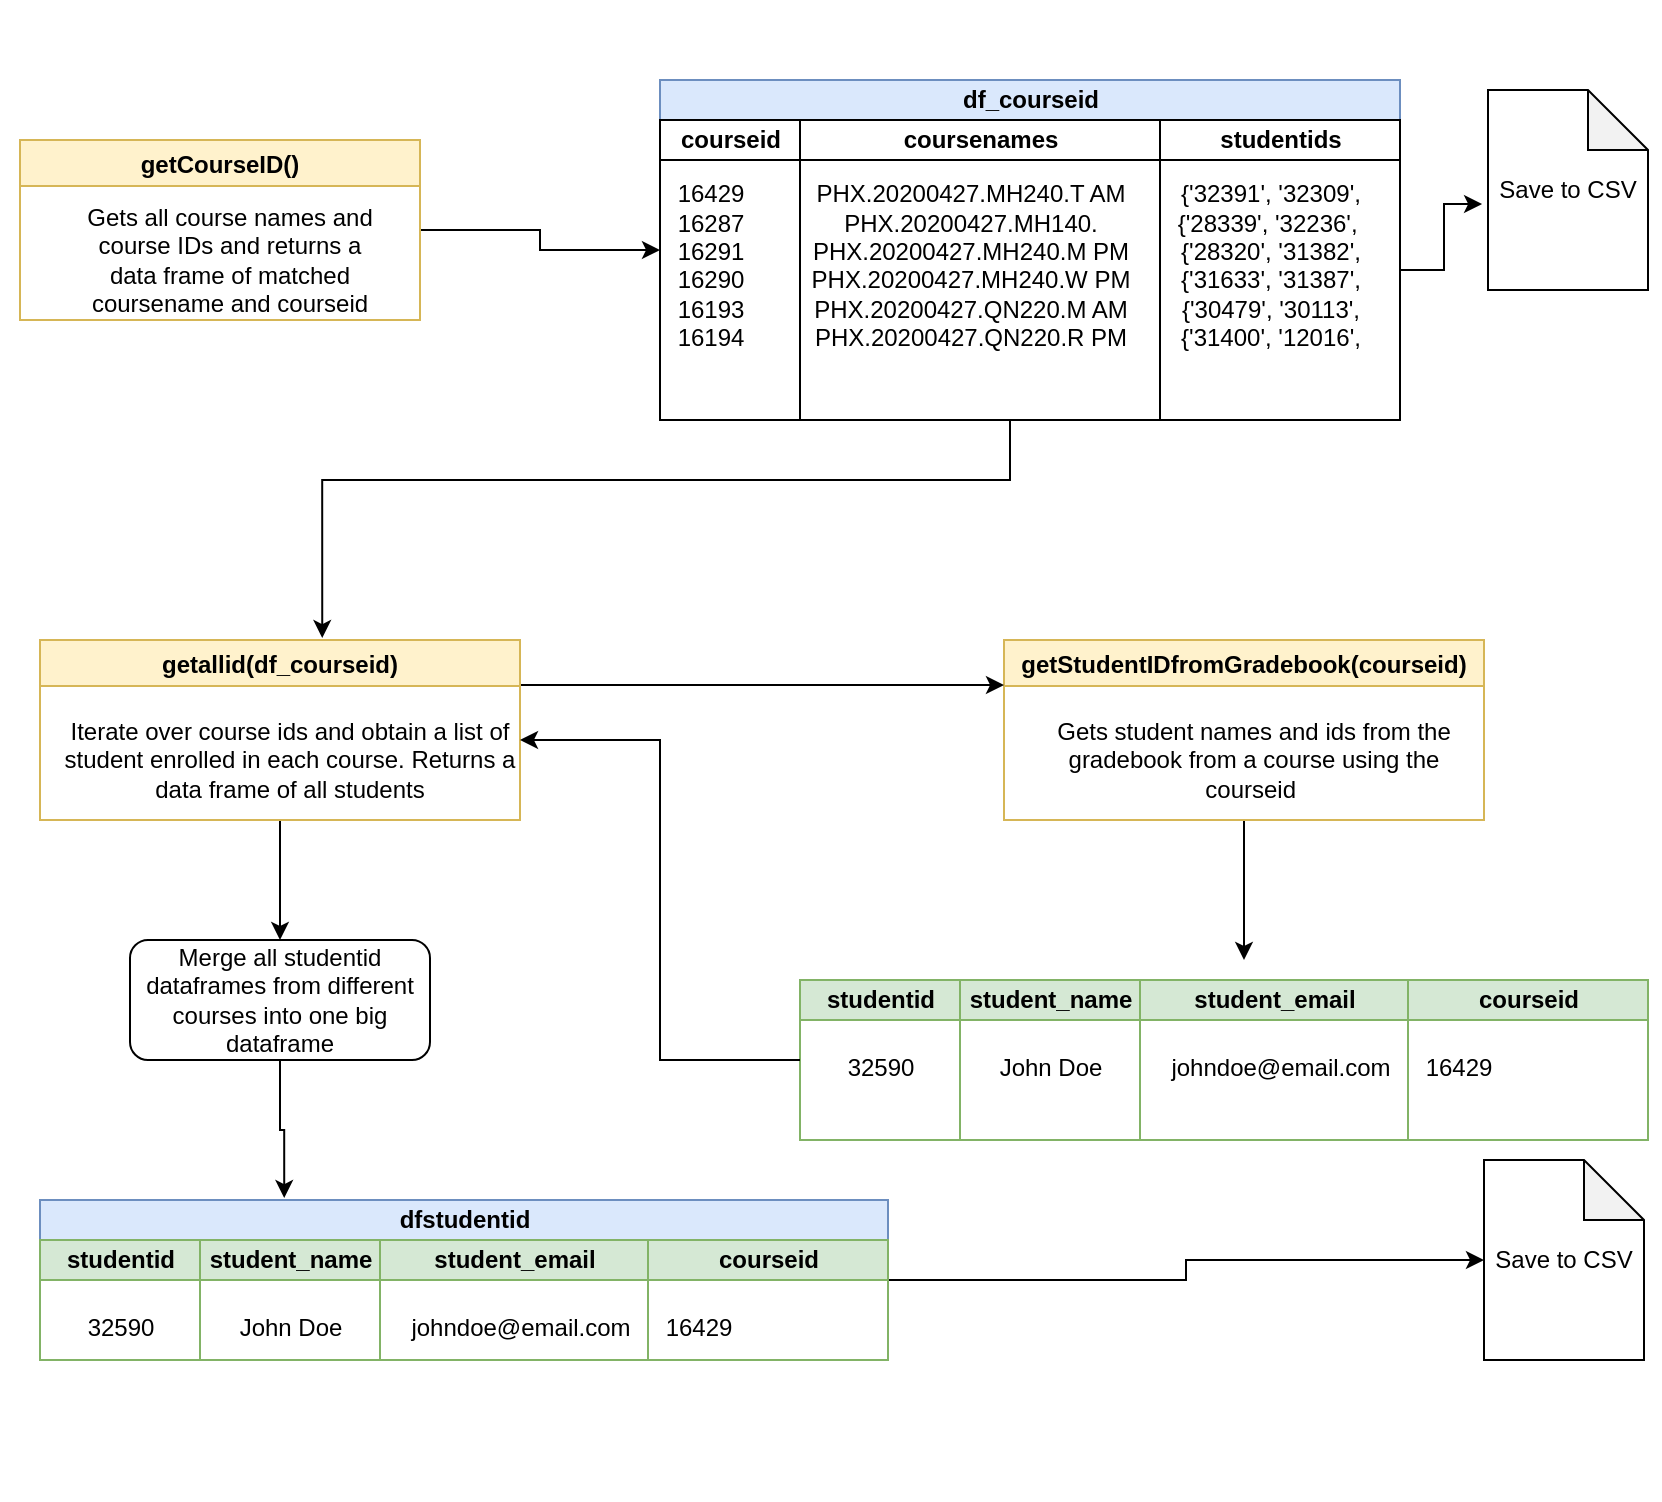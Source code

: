 <mxfile version="13.2.3" type="device"><diagram id="8odln4GKLd23JgIHDnKV" name="Page-1"><mxGraphModel dx="1422" dy="756" grid="1" gridSize="10" guides="1" tooltips="1" connect="1" arrows="1" fold="1" page="1" pageScale="1" pageWidth="850" pageHeight="1100" math="0" shadow="0"><root><mxCell id="0"/><mxCell id="1" parent="0"/><mxCell id="-6H29SUyUZpmMTxIVERA-48" style="edgeStyle=orthogonalEdgeStyle;rounded=0;orthogonalLoop=1;jettySize=auto;html=1;" edge="1" parent="1" source="-6H29SUyUZpmMTxIVERA-6" target="-6H29SUyUZpmMTxIVERA-14"><mxGeometry relative="1" as="geometry"/></mxCell><mxCell id="-6H29SUyUZpmMTxIVERA-6" value="getCourseID()" style="swimlane;fillColor=#fff2cc;strokeColor=#d6b656;" vertex="1" parent="1"><mxGeometry x="30" y="70" width="200" height="90" as="geometry"/></mxCell><mxCell id="-6H29SUyUZpmMTxIVERA-10" value="Gets all course names and course IDs and returns a data frame of matched coursename and courseid" style="text;html=1;strokeColor=none;fillColor=none;align=center;verticalAlign=middle;whiteSpace=wrap;rounded=0;" vertex="1" parent="-6H29SUyUZpmMTxIVERA-6"><mxGeometry x="30" y="40" width="150" height="40" as="geometry"/></mxCell><mxCell id="-6H29SUyUZpmMTxIVERA-68" style="edgeStyle=orthogonalEdgeStyle;rounded=0;orthogonalLoop=1;jettySize=auto;html=1;" edge="1" parent="1" source="-6H29SUyUZpmMTxIVERA-11"><mxGeometry relative="1" as="geometry"><mxPoint x="642" y="480" as="targetPoint"/></mxGeometry></mxCell><mxCell id="-6H29SUyUZpmMTxIVERA-11" value="getStudentIDfromGradebook(courseid)" style="swimlane;fillColor=#fff2cc;strokeColor=#d6b656;" vertex="1" parent="1"><mxGeometry x="522" y="320" width="240" height="90" as="geometry"/></mxCell><mxCell id="-6H29SUyUZpmMTxIVERA-12" value="Gets student names and ids from the gradebook from a course using the courseid&amp;nbsp;" style="text;html=1;strokeColor=none;fillColor=none;align=center;verticalAlign=middle;whiteSpace=wrap;rounded=0;" vertex="1" parent="-6H29SUyUZpmMTxIVERA-11"><mxGeometry x="10" y="40" width="230" height="40" as="geometry"/></mxCell><mxCell id="-6H29SUyUZpmMTxIVERA-24" value="" style="rounded=0;whiteSpace=wrap;html=1;strokeColor=none;" vertex="1" parent="1"><mxGeometry x="20" width="120" height="60" as="geometry"/></mxCell><mxCell id="-6H29SUyUZpmMTxIVERA-25" value="" style="rounded=0;whiteSpace=wrap;html=1;strokeColor=none;" vertex="1" parent="1"><mxGeometry x="40" y="620" width="120" height="60" as="geometry"/></mxCell><mxCell id="-6H29SUyUZpmMTxIVERA-26" value="" style="rounded=0;whiteSpace=wrap;html=1;strokeColor=none;" vertex="1" parent="1"><mxGeometry x="730" y="690" width="120" height="60" as="geometry"/></mxCell><mxCell id="-6H29SUyUZpmMTxIVERA-77" style="edgeStyle=orthogonalEdgeStyle;rounded=0;orthogonalLoop=1;jettySize=auto;html=1;entryX=0.5;entryY=0;entryDx=0;entryDy=0;" edge="1" parent="1" source="-6H29SUyUZpmMTxIVERA-45" target="-6H29SUyUZpmMTxIVERA-73"><mxGeometry relative="1" as="geometry"/></mxCell><mxCell id="-6H29SUyUZpmMTxIVERA-90" style="edgeStyle=orthogonalEdgeStyle;rounded=0;orthogonalLoop=1;jettySize=auto;html=1;exitX=1;exitY=0.25;exitDx=0;exitDy=0;entryX=0;entryY=0.25;entryDx=0;entryDy=0;" edge="1" parent="1" source="-6H29SUyUZpmMTxIVERA-45" target="-6H29SUyUZpmMTxIVERA-11"><mxGeometry relative="1" as="geometry"/></mxCell><mxCell id="-6H29SUyUZpmMTxIVERA-45" value="getallid(df_courseid)" style="swimlane;fillColor=#fff2cc;strokeColor=#d6b656;" vertex="1" parent="1"><mxGeometry x="40" y="320" width="240" height="90" as="geometry"/></mxCell><mxCell id="-6H29SUyUZpmMTxIVERA-46" value="Iterate over course ids and obtain a list of student enrolled in each course. Returns a data frame of all students" style="text;html=1;strokeColor=none;fillColor=none;align=center;verticalAlign=middle;whiteSpace=wrap;rounded=0;" vertex="1" parent="-6H29SUyUZpmMTxIVERA-45"><mxGeometry x="10" y="40" width="230" height="40" as="geometry"/></mxCell><mxCell id="-6H29SUyUZpmMTxIVERA-54" value="" style="swimlane;html=1;childLayout=stackLayout;resizeParent=1;resizeParentMax=0;startSize=0;fillColor=#dae8fc;strokeColor=#6c8ebf;" vertex="1" parent="1"><mxGeometry x="420" y="490" width="424" height="80" as="geometry"/></mxCell><mxCell id="-6H29SUyUZpmMTxIVERA-55" value="studentid" style="swimlane;html=1;startSize=20;fillColor=#d5e8d4;strokeColor=#82b366;" vertex="1" parent="-6H29SUyUZpmMTxIVERA-54"><mxGeometry width="80" height="80" as="geometry"/></mxCell><mxCell id="-6H29SUyUZpmMTxIVERA-56" value="32590" style="text;html=1;align=center;verticalAlign=middle;resizable=0;points=[];autosize=1;" vertex="1" parent="-6H29SUyUZpmMTxIVERA-55"><mxGeometry x="15" y="34" width="50" height="20" as="geometry"/></mxCell><mxCell id="-6H29SUyUZpmMTxIVERA-57" value="&lt;div&gt;student_name&lt;/div&gt;" style="swimlane;html=1;startSize=20;fillColor=#d5e8d4;strokeColor=#82b366;" vertex="1" parent="-6H29SUyUZpmMTxIVERA-54"><mxGeometry x="80" width="90" height="80" as="geometry"/></mxCell><mxCell id="-6H29SUyUZpmMTxIVERA-58" value="John Doe" style="text;html=1;align=center;verticalAlign=middle;resizable=0;points=[];autosize=1;" vertex="1" parent="-6H29SUyUZpmMTxIVERA-57"><mxGeometry x="10" y="34" width="70" height="20" as="geometry"/></mxCell><mxCell id="-6H29SUyUZpmMTxIVERA-59" value="&lt;div&gt;student_email&lt;/div&gt;" style="swimlane;html=1;startSize=20;fillColor=#d5e8d4;strokeColor=#82b366;" vertex="1" parent="-6H29SUyUZpmMTxIVERA-54"><mxGeometry x="170" width="134" height="80" as="geometry"/></mxCell><mxCell id="-6H29SUyUZpmMTxIVERA-60" value="johndoe@email.com" style="text;html=1;align=center;verticalAlign=middle;resizable=0;points=[];autosize=1;" vertex="1" parent="-6H29SUyUZpmMTxIVERA-59"><mxGeometry x="5" y="34" width="130" height="20" as="geometry"/></mxCell><mxCell id="-6H29SUyUZpmMTxIVERA-61" value="&lt;div&gt;courseid&lt;/div&gt;" style="swimlane;html=1;startSize=20;fillColor=#d5e8d4;strokeColor=#82b366;" vertex="1" parent="-6H29SUyUZpmMTxIVERA-54"><mxGeometry x="304" width="120" height="80" as="geometry"/></mxCell><mxCell id="-6H29SUyUZpmMTxIVERA-62" value="16429" style="text;html=1;align=center;verticalAlign=middle;resizable=0;points=[];autosize=1;" vertex="1" parent="-6H29SUyUZpmMTxIVERA-61"><mxGeometry y="34" width="50" height="20" as="geometry"/></mxCell><mxCell id="-6H29SUyUZpmMTxIVERA-84" style="edgeStyle=orthogonalEdgeStyle;rounded=0;orthogonalLoop=1;jettySize=auto;html=1;" edge="1" parent="1" source="-6H29SUyUZpmMTxIVERA-27" target="-6H29SUyUZpmMTxIVERA-83"><mxGeometry relative="1" as="geometry"/></mxCell><mxCell id="-6H29SUyUZpmMTxIVERA-27" value="dfstudentid" style="swimlane;html=1;childLayout=stackLayout;resizeParent=1;resizeParentMax=0;startSize=20;fillColor=#dae8fc;strokeColor=#6c8ebf;" vertex="1" parent="1"><mxGeometry x="40" y="600" width="424" height="80" as="geometry"/></mxCell><mxCell id="-6H29SUyUZpmMTxIVERA-28" value="studentid" style="swimlane;html=1;startSize=20;fillColor=#d5e8d4;strokeColor=#82b366;" vertex="1" parent="-6H29SUyUZpmMTxIVERA-27"><mxGeometry y="20" width="80" height="60" as="geometry"/></mxCell><mxCell id="-6H29SUyUZpmMTxIVERA-32" value="32590" style="text;html=1;align=center;verticalAlign=middle;resizable=0;points=[];autosize=1;" vertex="1" parent="-6H29SUyUZpmMTxIVERA-28"><mxGeometry x="15" y="34" width="50" height="20" as="geometry"/></mxCell><mxCell id="-6H29SUyUZpmMTxIVERA-29" value="&lt;div&gt;student_name&lt;/div&gt;" style="swimlane;html=1;startSize=20;fillColor=#d5e8d4;strokeColor=#82b366;" vertex="1" parent="-6H29SUyUZpmMTxIVERA-27"><mxGeometry x="80" y="20" width="90" height="60" as="geometry"/></mxCell><mxCell id="-6H29SUyUZpmMTxIVERA-33" value="John Doe" style="text;html=1;align=center;verticalAlign=middle;resizable=0;points=[];autosize=1;" vertex="1" parent="-6H29SUyUZpmMTxIVERA-29"><mxGeometry x="10" y="34" width="70" height="20" as="geometry"/></mxCell><mxCell id="-6H29SUyUZpmMTxIVERA-30" value="&lt;div&gt;student_email&lt;/div&gt;" style="swimlane;html=1;startSize=20;fillColor=#d5e8d4;strokeColor=#82b366;" vertex="1" parent="-6H29SUyUZpmMTxIVERA-27"><mxGeometry x="170" y="20" width="134" height="60" as="geometry"/></mxCell><mxCell id="-6H29SUyUZpmMTxIVERA-34" value="johndoe@email.com" style="text;html=1;align=center;verticalAlign=middle;resizable=0;points=[];autosize=1;" vertex="1" parent="-6H29SUyUZpmMTxIVERA-30"><mxGeometry x="5" y="34" width="130" height="20" as="geometry"/></mxCell><mxCell id="-6H29SUyUZpmMTxIVERA-31" value="&lt;div&gt;courseid&lt;/div&gt;" style="swimlane;html=1;startSize=20;fillColor=#d5e8d4;strokeColor=#82b366;" vertex="1" parent="-6H29SUyUZpmMTxIVERA-27"><mxGeometry x="304" y="20" width="120" height="60" as="geometry"/></mxCell><mxCell id="-6H29SUyUZpmMTxIVERA-35" value="16429" style="text;html=1;align=center;verticalAlign=middle;resizable=0;points=[];autosize=1;" vertex="1" parent="-6H29SUyUZpmMTxIVERA-31"><mxGeometry y="34" width="50" height="20" as="geometry"/></mxCell><mxCell id="-6H29SUyUZpmMTxIVERA-78" style="edgeStyle=orthogonalEdgeStyle;rounded=0;orthogonalLoop=1;jettySize=auto;html=1;entryX=0.288;entryY=-0.012;entryDx=0;entryDy=0;entryPerimeter=0;" edge="1" parent="1" source="-6H29SUyUZpmMTxIVERA-73" target="-6H29SUyUZpmMTxIVERA-27"><mxGeometry relative="1" as="geometry"/></mxCell><mxCell id="-6H29SUyUZpmMTxIVERA-73" value="Merge all studentid dataframes from different courses into one big dataframe" style="rounded=1;whiteSpace=wrap;html=1;" vertex="1" parent="1"><mxGeometry x="85" y="470" width="150" height="60" as="geometry"/></mxCell><mxCell id="-6H29SUyUZpmMTxIVERA-76" style="edgeStyle=orthogonalEdgeStyle;rounded=0;orthogonalLoop=1;jettySize=auto;html=1;entryX=1;entryY=0.25;entryDx=0;entryDy=0;" edge="1" parent="1" source="-6H29SUyUZpmMTxIVERA-55" target="-6H29SUyUZpmMTxIVERA-46"><mxGeometry relative="1" as="geometry"/></mxCell><mxCell id="-6H29SUyUZpmMTxIVERA-80" value="Save to CSV" style="shape=note;whiteSpace=wrap;html=1;backgroundOutline=1;darkOpacity=0.05;" vertex="1" parent="1"><mxGeometry x="764" y="45" width="80" height="100" as="geometry"/></mxCell><mxCell id="-6H29SUyUZpmMTxIVERA-83" value="Save to CSV" style="shape=note;whiteSpace=wrap;html=1;backgroundOutline=1;darkOpacity=0.05;" vertex="1" parent="1"><mxGeometry x="762" y="580" width="80" height="100" as="geometry"/></mxCell><mxCell id="-6H29SUyUZpmMTxIVERA-85" style="edgeStyle=orthogonalEdgeStyle;rounded=0;orthogonalLoop=1;jettySize=auto;html=1;entryX=-0.037;entryY=0.57;entryDx=0;entryDy=0;entryPerimeter=0;" edge="1" parent="1" source="-6H29SUyUZpmMTxIVERA-17" target="-6H29SUyUZpmMTxIVERA-80"><mxGeometry relative="1" as="geometry"/></mxCell><mxCell id="-6H29SUyUZpmMTxIVERA-87" style="edgeStyle=orthogonalEdgeStyle;rounded=0;orthogonalLoop=1;jettySize=auto;html=1;entryX=0.588;entryY=-0.011;entryDx=0;entryDy=0;entryPerimeter=0;" edge="1" parent="1" source="-6H29SUyUZpmMTxIVERA-14" target="-6H29SUyUZpmMTxIVERA-45"><mxGeometry relative="1" as="geometry"><Array as="points"><mxPoint x="525" y="240"/><mxPoint x="181" y="240"/></Array></mxGeometry></mxCell><mxCell id="-6H29SUyUZpmMTxIVERA-14" value="df_courseid" style="swimlane;html=1;childLayout=stackLayout;resizeParent=1;resizeParentMax=0;startSize=20;fillColor=#dae8fc;strokeColor=#6c8ebf;" vertex="1" parent="1"><mxGeometry x="350" y="40" width="370" height="170" as="geometry"/></mxCell><mxCell id="-6H29SUyUZpmMTxIVERA-15" value="&lt;div&gt;courseid&lt;/div&gt;" style="swimlane;html=1;startSize=20;" vertex="1" parent="-6H29SUyUZpmMTxIVERA-14"><mxGeometry y="20" width="70" height="150" as="geometry"/></mxCell><mxCell id="-6H29SUyUZpmMTxIVERA-18" value="&lt;div&gt;16429&lt;/div&gt;&lt;div&gt;16287&lt;/div&gt;&lt;div&gt;16291&lt;/div&gt;&lt;div&gt;16290&lt;/div&gt;&lt;div&gt;16193&lt;/div&gt;&lt;div&gt;16194&lt;/div&gt;&lt;div&gt;&lt;br&gt;&lt;/div&gt;" style="text;html=1;align=center;verticalAlign=middle;resizable=0;points=[];autosize=1;" vertex="1" parent="-6H29SUyUZpmMTxIVERA-15"><mxGeometry y="30" width="50" height="100" as="geometry"/></mxCell><mxCell id="-6H29SUyUZpmMTxIVERA-16" value="coursenames" style="swimlane;html=1;startSize=20;" vertex="1" parent="-6H29SUyUZpmMTxIVERA-14"><mxGeometry x="70" y="20" width="180" height="150" as="geometry"/></mxCell><mxCell id="-6H29SUyUZpmMTxIVERA-21" value="&lt;div&gt;PHX.20200427.MH240.T AM&lt;/div&gt;&lt;div&gt;PHX.20200427.MH140.&lt;/div&gt;&lt;div&gt;PHX.20200427.MH240.M PM&lt;/div&gt;&lt;div&gt;PHX.20200427.MH240.W PM&lt;/div&gt;&lt;div&gt;PHX.20200427.QN220.M AM&lt;/div&gt;&lt;div&gt;PHX.20200427.QN220.R PM&lt;/div&gt;&lt;div&gt;&lt;br&gt;&lt;/div&gt;" style="text;html=1;align=center;verticalAlign=middle;resizable=0;points=[];autosize=1;" vertex="1" parent="-6H29SUyUZpmMTxIVERA-16"><mxGeometry y="30" width="170" height="100" as="geometry"/></mxCell><mxCell id="-6H29SUyUZpmMTxIVERA-17" value="studentids" style="swimlane;html=1;startSize=20;" vertex="1" parent="-6H29SUyUZpmMTxIVERA-14"><mxGeometry x="250" y="20" width="120" height="150" as="geometry"/></mxCell><mxCell id="-6H29SUyUZpmMTxIVERA-23" value="&lt;div&gt;{'32391', '32309',&lt;/div&gt;&lt;div&gt;{'28339', '32236',&amp;nbsp;&lt;/div&gt;&lt;div&gt;{'28320', '31382',&lt;/div&gt;&lt;div&gt;{'31633', '31387',&lt;/div&gt;&lt;div&gt;{'30479', '30113',&lt;/div&gt;&lt;div&gt;{'31400', '12016',&lt;/div&gt;&lt;div&gt;&lt;br&gt;&lt;/div&gt;" style="text;html=1;align=center;verticalAlign=middle;resizable=0;points=[];autosize=1;" vertex="1" parent="-6H29SUyUZpmMTxIVERA-17"><mxGeometry y="30" width="110" height="100" as="geometry"/></mxCell></root></mxGraphModel></diagram></mxfile>
